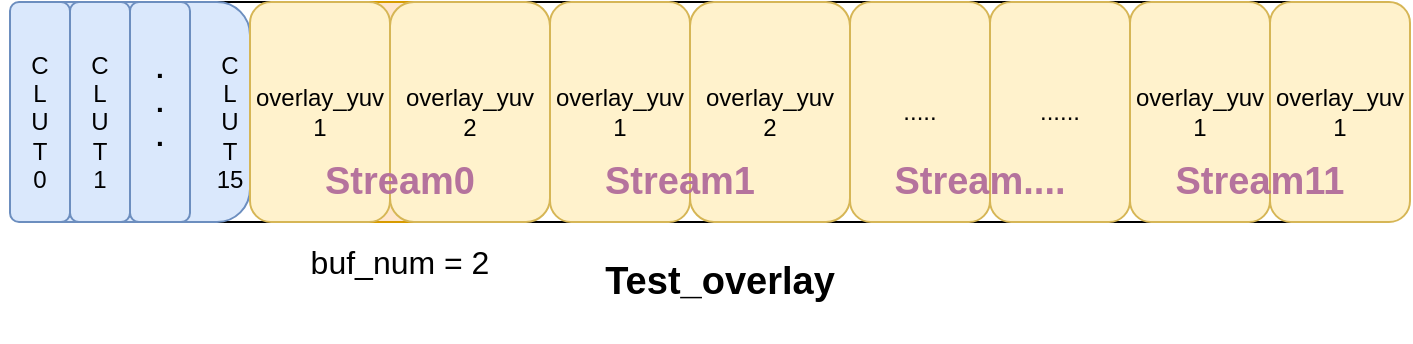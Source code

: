 <mxfile version="14.6.10" type="github">
  <diagram id="9PtsYyo4MoqWUSuVR4Cp" name="Page-1">
    <mxGraphModel dx="981" dy="548" grid="1" gridSize="10" guides="1" tooltips="1" connect="1" arrows="1" fold="1" page="1" pageScale="1" pageWidth="827" pageHeight="1169" math="0" shadow="0">
      <root>
        <mxCell id="0" />
        <mxCell id="1" parent="0" />
        <mxCell id="-Bwnl3m1J4DydUGmwCFT-1" value="" style="rounded=0;whiteSpace=wrap;html=1;" vertex="1" parent="1">
          <mxGeometry x="350" y="380" width="120" height="60" as="geometry" />
        </mxCell>
        <mxCell id="-Bwnl3m1J4DydUGmwCFT-2" value="" style="rounded=1;whiteSpace=wrap;html=1;" vertex="1" parent="1">
          <mxGeometry x="120" y="370" width="690" height="110" as="geometry" />
        </mxCell>
        <mxCell id="-Bwnl3m1J4DydUGmwCFT-7" value="&lt;b&gt;&lt;font style=&quot;font-size: 19px&quot;&gt;Test_overlay&lt;/font&gt;&lt;/b&gt;" style="text;html=1;strokeColor=none;fillColor=none;align=center;verticalAlign=middle;whiteSpace=wrap;rounded=0;" vertex="1" parent="1">
          <mxGeometry x="400" y="480" width="130" height="60" as="geometry" />
        </mxCell>
        <mxCell id="-Bwnl3m1J4DydUGmwCFT-8" value="" style="rounded=1;whiteSpace=wrap;html=1;fillColor=#dae8fc;strokeColor=#6c8ebf;" vertex="1" parent="1">
          <mxGeometry x="110" y="370" width="120" height="110" as="geometry" />
        </mxCell>
        <mxCell id="-Bwnl3m1J4DydUGmwCFT-9" value="" style="rounded=1;whiteSpace=wrap;html=1;fillColor=#dae8fc;strokeColor=#6c8ebf;" vertex="1" parent="1">
          <mxGeometry x="110" y="370" width="30" height="110" as="geometry" />
        </mxCell>
        <mxCell id="-Bwnl3m1J4DydUGmwCFT-10" value="" style="rounded=1;whiteSpace=wrap;html=1;fillColor=#dae8fc;strokeColor=#6c8ebf;" vertex="1" parent="1">
          <mxGeometry x="140" y="370" width="30" height="110" as="geometry" />
        </mxCell>
        <mxCell id="-Bwnl3m1J4DydUGmwCFT-11" value="" style="rounded=1;whiteSpace=wrap;html=1;fillColor=#dae8fc;strokeColor=#6c8ebf;" vertex="1" parent="1">
          <mxGeometry x="170" y="370" width="30" height="110" as="geometry" />
        </mxCell>
        <mxCell id="-Bwnl3m1J4DydUGmwCFT-14" value="C&lt;br&gt;L&lt;br&gt;U&lt;br&gt;T&lt;br&gt;0" style="text;html=1;strokeColor=none;fillColor=none;align=center;verticalAlign=middle;whiteSpace=wrap;rounded=0;" vertex="1" parent="1">
          <mxGeometry x="105" y="390" width="40" height="80" as="geometry" />
        </mxCell>
        <mxCell id="-Bwnl3m1J4DydUGmwCFT-15" value="C&lt;br&gt;L&lt;br&gt;U&lt;br&gt;T&lt;br&gt;1" style="text;html=1;strokeColor=none;fillColor=none;align=center;verticalAlign=middle;whiteSpace=wrap;rounded=0;" vertex="1" parent="1">
          <mxGeometry x="135" y="390" width="40" height="80" as="geometry" />
        </mxCell>
        <mxCell id="-Bwnl3m1J4DydUGmwCFT-16" value="&lt;b style=&quot;font-size: 14px&quot;&gt;.&lt;br&gt;.&lt;br&gt;.&lt;/b&gt;" style="text;html=1;strokeColor=none;fillColor=none;align=center;verticalAlign=middle;whiteSpace=wrap;rounded=0;" vertex="1" parent="1">
          <mxGeometry x="165" y="380" width="40" height="80" as="geometry" />
        </mxCell>
        <mxCell id="-Bwnl3m1J4DydUGmwCFT-17" value="C&lt;br&gt;L&lt;br&gt;U&lt;br&gt;T&lt;br&gt;15" style="text;html=1;strokeColor=none;fillColor=none;align=center;verticalAlign=middle;whiteSpace=wrap;rounded=0;" vertex="1" parent="1">
          <mxGeometry x="200" y="390" width="40" height="80" as="geometry" />
        </mxCell>
        <mxCell id="-Bwnl3m1J4DydUGmwCFT-21" value="" style="rounded=1;whiteSpace=wrap;html=1;fillColor=#ffe6cc;strokeColor=#d79b00;" vertex="1" parent="1">
          <mxGeometry x="230" y="370" width="150" height="110" as="geometry" />
        </mxCell>
        <mxCell id="-Bwnl3m1J4DydUGmwCFT-26" value="&lt;font style=&quot;font-size: 16px&quot;&gt;buf_num = 2&lt;/font&gt;" style="text;html=1;strokeColor=none;fillColor=none;align=center;verticalAlign=middle;whiteSpace=wrap;rounded=0;" vertex="1" parent="1">
          <mxGeometry x="240" y="470" width="130" height="60" as="geometry" />
        </mxCell>
        <mxCell id="-Bwnl3m1J4DydUGmwCFT-28" value="overlay_yuv&lt;br&gt;1" style="rounded=1;whiteSpace=wrap;html=1;fillColor=#fff2cc;strokeColor=#d6b656;" vertex="1" parent="1">
          <mxGeometry x="230" y="370" width="70" height="110" as="geometry" />
        </mxCell>
        <mxCell id="-Bwnl3m1J4DydUGmwCFT-30" value="overlay_yuv&lt;br&gt;2" style="rounded=1;whiteSpace=wrap;html=1;fillColor=#fff2cc;strokeColor=#d6b656;" vertex="1" parent="1">
          <mxGeometry x="300" y="370" width="80" height="110" as="geometry" />
        </mxCell>
        <mxCell id="-Bwnl3m1J4DydUGmwCFT-31" value="&lt;span style=&quot;font-size: 19px&quot;&gt;&lt;b&gt;&lt;font color=&quot;#b5739d&quot;&gt;Stream0&lt;/font&gt;&lt;/b&gt;&lt;/span&gt;" style="text;html=1;strokeColor=none;fillColor=none;align=center;verticalAlign=middle;whiteSpace=wrap;rounded=0;" vertex="1" parent="1">
          <mxGeometry x="240" y="430" width="130" height="60" as="geometry" />
        </mxCell>
        <mxCell id="-Bwnl3m1J4DydUGmwCFT-33" value="overlay_yuv&lt;br&gt;2" style="rounded=1;whiteSpace=wrap;html=1;fillColor=#fff2cc;strokeColor=#d6b656;" vertex="1" parent="1">
          <mxGeometry x="450" y="370" width="80" height="110" as="geometry" />
        </mxCell>
        <mxCell id="-Bwnl3m1J4DydUGmwCFT-35" value="overlay_yuv&lt;br&gt;1" style="rounded=1;whiteSpace=wrap;html=1;fillColor=#fff2cc;strokeColor=#d6b656;" vertex="1" parent="1">
          <mxGeometry x="380" y="370" width="70" height="110" as="geometry" />
        </mxCell>
        <mxCell id="-Bwnl3m1J4DydUGmwCFT-36" value="&lt;span style=&quot;font-size: 19px&quot;&gt;&lt;b&gt;&lt;font color=&quot;#b5739d&quot;&gt;Stream1&lt;/font&gt;&lt;/b&gt;&lt;/span&gt;" style="text;html=1;strokeColor=none;fillColor=none;align=center;verticalAlign=middle;whiteSpace=wrap;rounded=0;" vertex="1" parent="1">
          <mxGeometry x="380" y="430" width="130" height="60" as="geometry" />
        </mxCell>
        <mxCell id="-Bwnl3m1J4DydUGmwCFT-37" value="....." style="rounded=1;whiteSpace=wrap;html=1;fillColor=#fff2cc;strokeColor=#d6b656;" vertex="1" parent="1">
          <mxGeometry x="530" y="370" width="70" height="110" as="geometry" />
        </mxCell>
        <mxCell id="-Bwnl3m1J4DydUGmwCFT-38" value="......" style="rounded=1;whiteSpace=wrap;html=1;fillColor=#fff2cc;strokeColor=#d6b656;" vertex="1" parent="1">
          <mxGeometry x="600" y="370" width="70" height="110" as="geometry" />
        </mxCell>
        <mxCell id="-Bwnl3m1J4DydUGmwCFT-39" value="&lt;span style=&quot;font-size: 19px&quot;&gt;&lt;b&gt;&lt;font color=&quot;#b5739d&quot;&gt;Stream....&lt;/font&gt;&lt;/b&gt;&lt;/span&gt;" style="text;html=1;strokeColor=none;fillColor=none;align=center;verticalAlign=middle;whiteSpace=wrap;rounded=0;" vertex="1" parent="1">
          <mxGeometry x="530" y="430" width="130" height="60" as="geometry" />
        </mxCell>
        <mxCell id="-Bwnl3m1J4DydUGmwCFT-40" value="overlay_yuv&lt;br&gt;1" style="rounded=1;whiteSpace=wrap;html=1;fillColor=#fff2cc;strokeColor=#d6b656;" vertex="1" parent="1">
          <mxGeometry x="670" y="370" width="70" height="110" as="geometry" />
        </mxCell>
        <mxCell id="-Bwnl3m1J4DydUGmwCFT-41" value="overlay_yuv&lt;br&gt;1" style="rounded=1;whiteSpace=wrap;html=1;fillColor=#fff2cc;strokeColor=#d6b656;" vertex="1" parent="1">
          <mxGeometry x="740" y="370" width="70" height="110" as="geometry" />
        </mxCell>
        <mxCell id="-Bwnl3m1J4DydUGmwCFT-42" value="&lt;span style=&quot;font-size: 19px&quot;&gt;&lt;b&gt;&lt;font color=&quot;#b5739d&quot;&gt;Stream11&lt;/font&gt;&lt;/b&gt;&lt;/span&gt;" style="text;html=1;strokeColor=none;fillColor=none;align=center;verticalAlign=middle;whiteSpace=wrap;rounded=0;" vertex="1" parent="1">
          <mxGeometry x="670" y="430" width="130" height="60" as="geometry" />
        </mxCell>
      </root>
    </mxGraphModel>
  </diagram>
</mxfile>
